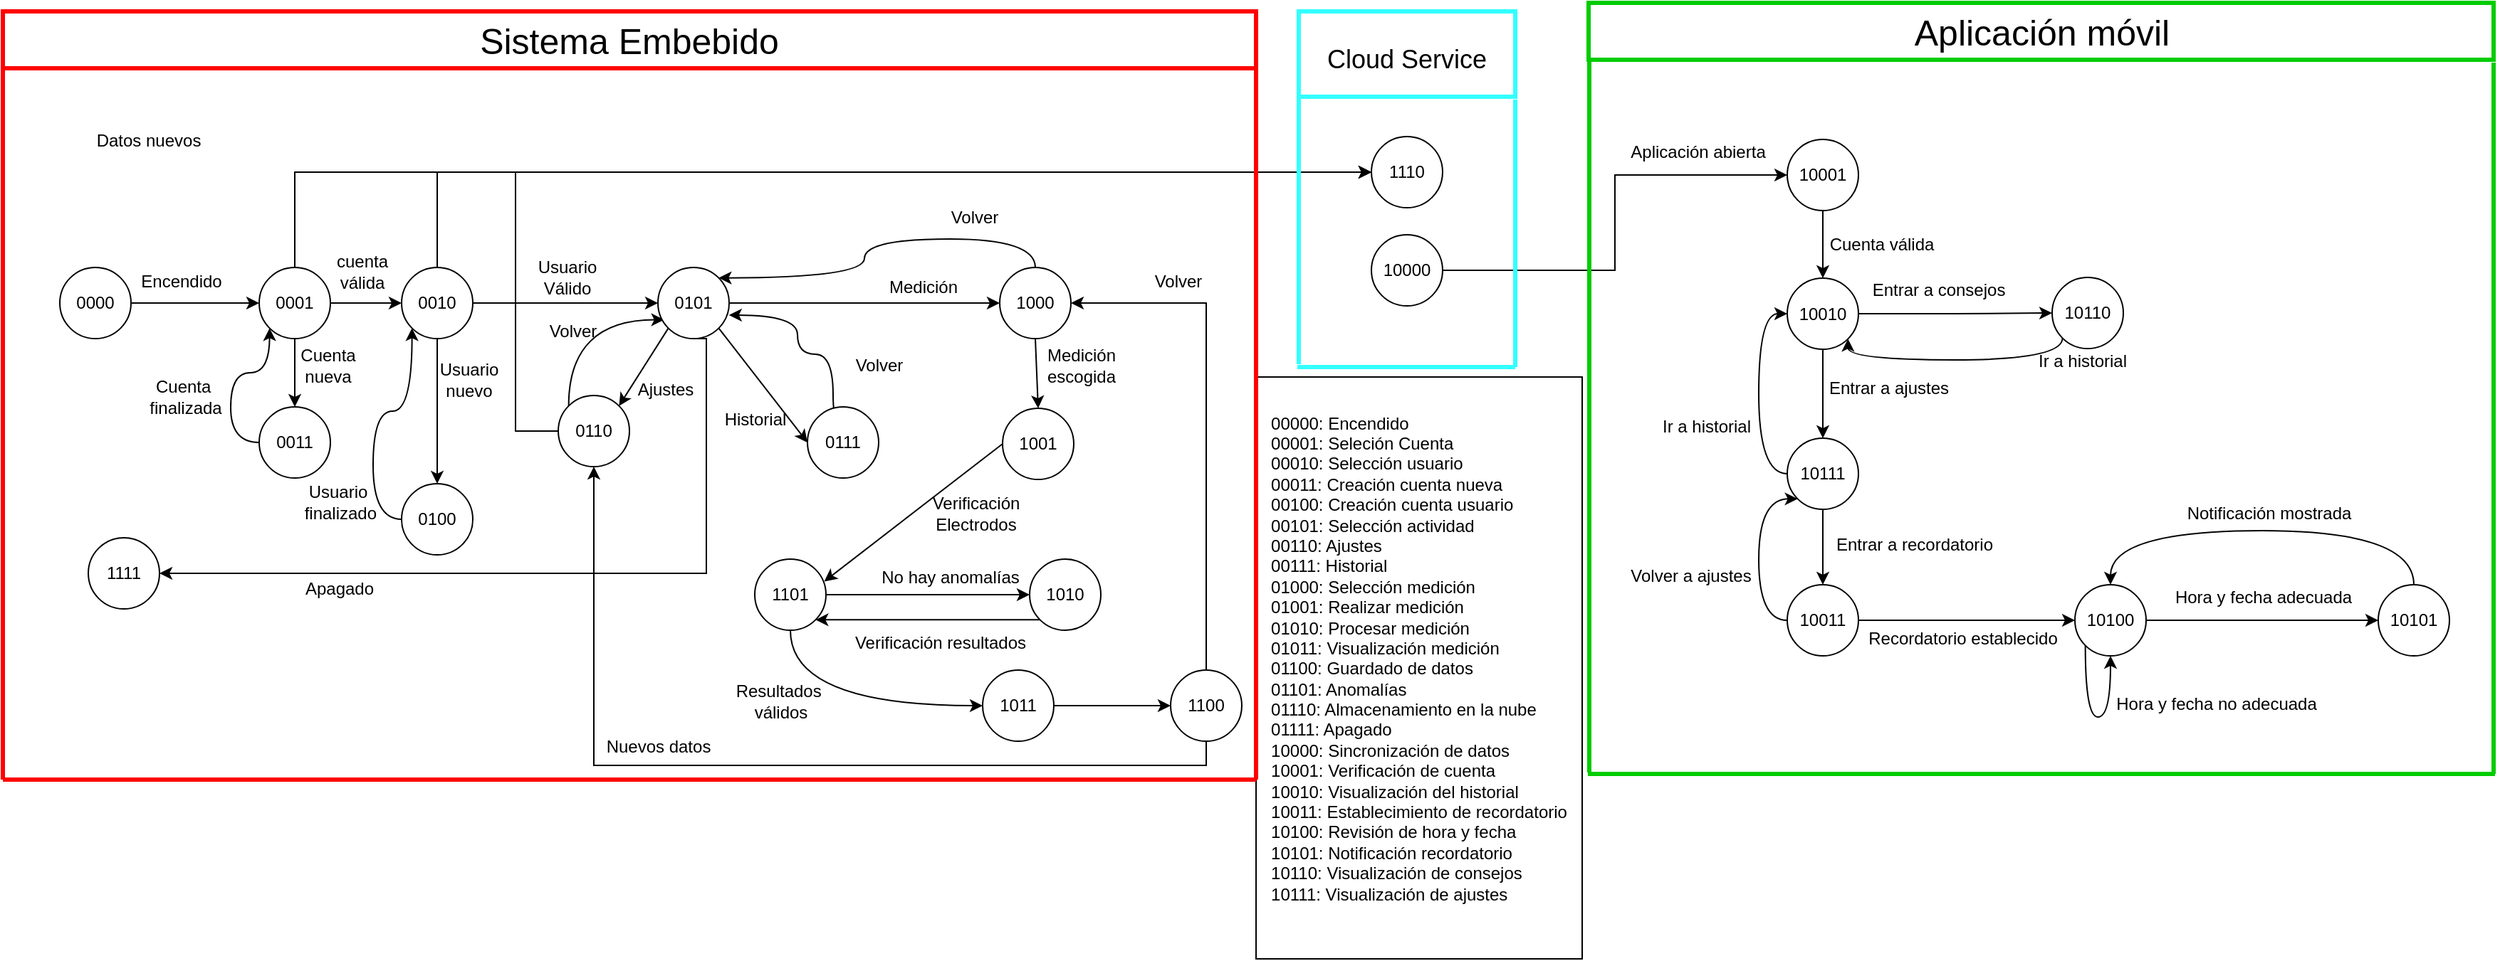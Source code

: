 <mxfile version="15.7.1" type="github">
  <diagram id="FmIkokVJy6Wc5SHlGy2X" name="Page-1">
    <mxGraphModel dx="835" dy="1308" grid="0" gridSize="10" guides="1" tooltips="1" connect="1" arrows="1" fold="1" page="0" pageScale="1" pageWidth="1100" pageHeight="850" math="0" shadow="0">
      <root>
        <mxCell id="0" />
        <mxCell id="1" parent="0" />
        <mxCell id="qjmVasq7lAUF9xXz4wal-26" value="" style="edgeStyle=orthogonalEdgeStyle;rounded=0;orthogonalLoop=1;jettySize=auto;html=1;strokeColor=#000000;" parent="1" source="qjmVasq7lAUF9xXz4wal-3" target="qjmVasq7lAUF9xXz4wal-6" edge="1">
          <mxGeometry relative="1" as="geometry" />
        </mxCell>
        <mxCell id="qjmVasq7lAUF9xXz4wal-3" value="0000" style="ellipse;whiteSpace=wrap;html=1;aspect=fixed;" parent="1" vertex="1">
          <mxGeometry x="1160" y="180" width="50" height="50" as="geometry" />
        </mxCell>
        <mxCell id="qjmVasq7lAUF9xXz4wal-4" value="&lt;div style=&quot;text-align: left&quot;&gt;&lt;span&gt;00000: Encendido&lt;/span&gt;&lt;/div&gt;&lt;div style=&quot;text-align: left&quot;&gt;&lt;span&gt;00001: Seleción Cuenta&lt;/span&gt;&lt;/div&gt;&lt;div style=&quot;text-align: left&quot;&gt;&lt;span&gt;00010: Selección usuario&lt;/span&gt;&lt;/div&gt;&lt;div style=&quot;text-align: left&quot;&gt;&lt;span&gt;00011: Creación cuenta nueva&lt;/span&gt;&lt;/div&gt;&lt;div style=&quot;text-align: left&quot;&gt;&lt;span&gt;00100: Creación cuenta usuario&lt;/span&gt;&lt;/div&gt;&lt;div style=&quot;text-align: left&quot;&gt;&lt;span&gt;00101: Selección actividad&lt;/span&gt;&lt;/div&gt;&lt;div style=&quot;text-align: left&quot;&gt;&lt;span&gt;00110: Ajustes&amp;nbsp;&lt;/span&gt;&lt;/div&gt;&lt;div style=&quot;text-align: left&quot;&gt;&lt;span&gt;00111: Historial&lt;/span&gt;&lt;/div&gt;&lt;div style=&quot;text-align: left&quot;&gt;&lt;span&gt;01000: Selección medición&lt;/span&gt;&lt;/div&gt;&lt;div style=&quot;text-align: left&quot;&gt;&lt;span&gt;01001: Realizar medición&lt;/span&gt;&lt;/div&gt;&lt;div style=&quot;text-align: left&quot;&gt;&lt;span&gt;01010: Procesar medición&lt;/span&gt;&lt;/div&gt;&lt;div style=&quot;text-align: left&quot;&gt;&lt;span&gt;01011: Visualización medición&lt;/span&gt;&lt;/div&gt;&lt;div style=&quot;text-align: left&quot;&gt;&lt;span&gt;01100: Guardado de datos&lt;/span&gt;&lt;/div&gt;&lt;div style=&quot;text-align: left&quot;&gt;&lt;span&gt;01101: Anomalías&lt;/span&gt;&lt;/div&gt;&lt;div style=&quot;text-align: left&quot;&gt;&lt;span&gt;01110: Almacenamiento en la nube&amp;nbsp;&lt;/span&gt;&lt;/div&gt;&lt;div style=&quot;text-align: left&quot;&gt;&lt;span&gt;01111: Apagado&lt;/span&gt;&lt;/div&gt;&lt;div style=&quot;text-align: left&quot;&gt;&lt;span&gt;10000: Sincronización de datos&lt;/span&gt;&lt;/div&gt;&lt;div style=&quot;text-align: left&quot;&gt;&lt;span&gt;10001: Verificación de cuenta&lt;/span&gt;&lt;/div&gt;&lt;div style=&quot;text-align: left&quot;&gt;&lt;span&gt;10010: Visualización del historial&lt;/span&gt;&lt;/div&gt;&lt;div style=&quot;text-align: left&quot;&gt;&lt;span&gt;10011: Establecimiento de recordatorio&lt;/span&gt;&lt;/div&gt;&lt;div style=&quot;text-align: left&quot;&gt;&lt;span&gt;10100: Revisión de hora y fecha&lt;/span&gt;&lt;/div&gt;&lt;div style=&quot;text-align: left&quot;&gt;&lt;span&gt;10101: Notificación recordatorio&lt;/span&gt;&lt;/div&gt;&lt;div style=&quot;text-align: left&quot;&gt;&lt;span&gt;10110: Visualización de consejos&lt;/span&gt;&lt;/div&gt;&lt;div style=&quot;text-align: left&quot;&gt;&lt;span&gt;10111: Visualización de ajustes&lt;/span&gt;&lt;/div&gt;&lt;div style=&quot;text-align: left&quot;&gt;&lt;br&gt;&lt;/div&gt;" style="text;html=1;strokeColor=default;fillColor=none;align=center;verticalAlign=middle;whiteSpace=wrap;rounded=0;" parent="1" vertex="1">
          <mxGeometry x="2000" y="257" width="229" height="409" as="geometry" />
        </mxCell>
        <mxCell id="qjmVasq7lAUF9xXz4wal-24" value="" style="edgeStyle=orthogonalEdgeStyle;rounded=0;orthogonalLoop=1;jettySize=auto;html=1;strokeColor=#000000;" parent="1" source="qjmVasq7lAUF9xXz4wal-6" target="qjmVasq7lAUF9xXz4wal-17" edge="1">
          <mxGeometry relative="1" as="geometry" />
        </mxCell>
        <mxCell id="qjmVasq7lAUF9xXz4wal-27" value="" style="edgeStyle=orthogonalEdgeStyle;rounded=0;orthogonalLoop=1;jettySize=auto;html=1;strokeColor=#000000;" parent="1" source="qjmVasq7lAUF9xXz4wal-6" target="qjmVasq7lAUF9xXz4wal-8" edge="1">
          <mxGeometry relative="1" as="geometry" />
        </mxCell>
        <mxCell id="qjmVasq7lAUF9xXz4wal-52" style="edgeStyle=orthogonalEdgeStyle;rounded=0;orthogonalLoop=1;jettySize=auto;html=1;exitX=0.5;exitY=0;exitDx=0;exitDy=0;entryX=0;entryY=0.5;entryDx=0;entryDy=0;strokeColor=#000000;" parent="1" source="qjmVasq7lAUF9xXz4wal-6" target="qjmVasq7lAUF9xXz4wal-19" edge="1">
          <mxGeometry relative="1" as="geometry">
            <Array as="points">
              <mxPoint x="1325" y="113" />
            </Array>
          </mxGeometry>
        </mxCell>
        <mxCell id="qjmVasq7lAUF9xXz4wal-6" value="0001" style="ellipse;whiteSpace=wrap;html=1;aspect=fixed;" parent="1" vertex="1">
          <mxGeometry x="1300" y="180" width="50" height="50" as="geometry" />
        </mxCell>
        <mxCell id="qjmVasq7lAUF9xXz4wal-25" value="" style="edgeStyle=orthogonalEdgeStyle;rounded=0;orthogonalLoop=1;jettySize=auto;html=1;strokeColor=#000000;" parent="1" source="qjmVasq7lAUF9xXz4wal-8" target="qjmVasq7lAUF9xXz4wal-16" edge="1">
          <mxGeometry relative="1" as="geometry" />
        </mxCell>
        <mxCell id="qjmVasq7lAUF9xXz4wal-30" value="" style="edgeStyle=none;rounded=0;orthogonalLoop=1;jettySize=auto;html=1;strokeColor=#000000;" parent="1" source="qjmVasq7lAUF9xXz4wal-8" target="qjmVasq7lAUF9xXz4wal-15" edge="1">
          <mxGeometry relative="1" as="geometry">
            <mxPoint x="1530" y="205" as="targetPoint" />
          </mxGeometry>
        </mxCell>
        <mxCell id="qjmVasq7lAUF9xXz4wal-53" style="edgeStyle=orthogonalEdgeStyle;rounded=0;orthogonalLoop=1;jettySize=auto;html=1;exitX=0.5;exitY=0;exitDx=0;exitDy=0;entryX=0;entryY=0.5;entryDx=0;entryDy=0;strokeColor=#000000;" parent="1" source="qjmVasq7lAUF9xXz4wal-8" target="qjmVasq7lAUF9xXz4wal-19" edge="1">
          <mxGeometry relative="1" as="geometry">
            <Array as="points">
              <mxPoint x="1425" y="113" />
            </Array>
          </mxGeometry>
        </mxCell>
        <mxCell id="qjmVasq7lAUF9xXz4wal-8" value="0010" style="ellipse;whiteSpace=wrap;html=1;aspect=fixed;" parent="1" vertex="1">
          <mxGeometry x="1400" y="180" width="50" height="50" as="geometry" />
        </mxCell>
        <mxCell id="qjmVasq7lAUF9xXz4wal-48" style="rounded=0;orthogonalLoop=1;jettySize=auto;html=1;exitX=0;exitY=0.5;exitDx=0;exitDy=0;entryX=0.976;entryY=0.314;entryDx=0;entryDy=0;entryPerimeter=0;strokeColor=#000000;" parent="1" source="qjmVasq7lAUF9xXz4wal-10" target="qjmVasq7lAUF9xXz4wal-20" edge="1">
          <mxGeometry relative="1" as="geometry" />
        </mxCell>
        <mxCell id="qjmVasq7lAUF9xXz4wal-10" value="1001" style="ellipse;whiteSpace=wrap;html=1;aspect=fixed;" parent="1" vertex="1">
          <mxGeometry x="1822" y="279" width="50" height="50" as="geometry" />
        </mxCell>
        <mxCell id="qjmVasq7lAUF9xXz4wal-47" style="edgeStyle=orthogonalEdgeStyle;curved=1;rounded=0;orthogonalLoop=1;jettySize=auto;html=1;exitX=1;exitY=0;exitDx=0;exitDy=0;entryX=0.998;entryY=0.669;entryDx=0;entryDy=0;entryPerimeter=0;strokeColor=#000000;" parent="1" source="qjmVasq7lAUF9xXz4wal-11" target="qjmVasq7lAUF9xXz4wal-15" edge="1">
          <mxGeometry relative="1" as="geometry">
            <Array as="points">
              <mxPoint x="1703" y="298" />
              <mxPoint x="1703" y="241" />
              <mxPoint x="1678" y="241" />
              <mxPoint x="1678" y="214" />
            </Array>
          </mxGeometry>
        </mxCell>
        <mxCell id="qjmVasq7lAUF9xXz4wal-11" value="0111" style="ellipse;whiteSpace=wrap;html=1;aspect=fixed;" parent="1" vertex="1">
          <mxGeometry x="1685" y="278" width="50" height="50" as="geometry" />
        </mxCell>
        <mxCell id="qjmVasq7lAUF9xXz4wal-39" style="edgeStyle=none;rounded=0;orthogonalLoop=1;jettySize=auto;html=1;exitX=0.5;exitY=1;exitDx=0;exitDy=0;entryX=0.5;entryY=0;entryDx=0;entryDy=0;strokeColor=#000000;" parent="1" source="qjmVasq7lAUF9xXz4wal-12" target="qjmVasq7lAUF9xXz4wal-10" edge="1">
          <mxGeometry relative="1" as="geometry" />
        </mxCell>
        <mxCell id="qjmVasq7lAUF9xXz4wal-44" style="edgeStyle=orthogonalEdgeStyle;rounded=0;orthogonalLoop=1;jettySize=auto;html=1;exitX=0.5;exitY=0;exitDx=0;exitDy=0;entryX=1;entryY=0;entryDx=0;entryDy=0;strokeColor=#000000;curved=1;" parent="1" source="qjmVasq7lAUF9xXz4wal-12" target="qjmVasq7lAUF9xXz4wal-15" edge="1">
          <mxGeometry relative="1" as="geometry" />
        </mxCell>
        <mxCell id="qjmVasq7lAUF9xXz4wal-12" value="1000" style="ellipse;whiteSpace=wrap;html=1;aspect=fixed;" parent="1" vertex="1">
          <mxGeometry x="1820" y="180" width="50" height="50" as="geometry" />
        </mxCell>
        <mxCell id="qjmVasq7lAUF9xXz4wal-46" style="edgeStyle=orthogonalEdgeStyle;curved=1;rounded=0;orthogonalLoop=1;jettySize=auto;html=1;exitX=0;exitY=0;exitDx=0;exitDy=0;entryX=0.087;entryY=0.736;entryDx=0;entryDy=0;entryPerimeter=0;strokeColor=#000000;" parent="1" source="qjmVasq7lAUF9xXz4wal-14" target="qjmVasq7lAUF9xXz4wal-15" edge="1">
          <mxGeometry relative="1" as="geometry">
            <Array as="points">
              <mxPoint x="1517" y="217" />
            </Array>
          </mxGeometry>
        </mxCell>
        <mxCell id="qjmVasq7lAUF9xXz4wal-54" style="edgeStyle=orthogonalEdgeStyle;rounded=0;orthogonalLoop=1;jettySize=auto;html=1;entryX=0;entryY=0.5;entryDx=0;entryDy=0;strokeColor=#000000;" parent="1" source="qjmVasq7lAUF9xXz4wal-14" target="qjmVasq7lAUF9xXz4wal-19" edge="1">
          <mxGeometry relative="1" as="geometry">
            <Array as="points">
              <mxPoint x="1480" y="295" />
              <mxPoint x="1480" y="113" />
            </Array>
          </mxGeometry>
        </mxCell>
        <mxCell id="qjmVasq7lAUF9xXz4wal-14" value="0110" style="ellipse;whiteSpace=wrap;html=1;aspect=fixed;" parent="1" vertex="1">
          <mxGeometry x="1510" y="270" width="50" height="50" as="geometry" />
        </mxCell>
        <mxCell id="qjmVasq7lAUF9xXz4wal-34" style="rounded=0;orthogonalLoop=1;jettySize=auto;html=1;exitX=0;exitY=1;exitDx=0;exitDy=0;entryX=1;entryY=0;entryDx=0;entryDy=0;strokeColor=#000000;" parent="1" source="qjmVasq7lAUF9xXz4wal-15" target="qjmVasq7lAUF9xXz4wal-14" edge="1">
          <mxGeometry relative="1" as="geometry" />
        </mxCell>
        <mxCell id="qjmVasq7lAUF9xXz4wal-37" style="edgeStyle=none;rounded=0;orthogonalLoop=1;jettySize=auto;html=1;exitX=1;exitY=0.5;exitDx=0;exitDy=0;strokeColor=#000000;" parent="1" source="qjmVasq7lAUF9xXz4wal-15" target="qjmVasq7lAUF9xXz4wal-12" edge="1">
          <mxGeometry relative="1" as="geometry" />
        </mxCell>
        <mxCell id="qjmVasq7lAUF9xXz4wal-38" style="edgeStyle=none;rounded=0;orthogonalLoop=1;jettySize=auto;html=1;exitX=1;exitY=1;exitDx=0;exitDy=0;entryX=0;entryY=0.5;entryDx=0;entryDy=0;strokeColor=#000000;" parent="1" source="qjmVasq7lAUF9xXz4wal-15" target="qjmVasq7lAUF9xXz4wal-11" edge="1">
          <mxGeometry relative="1" as="geometry" />
        </mxCell>
        <mxCell id="qjmVasq7lAUF9xXz4wal-50" style="edgeStyle=orthogonalEdgeStyle;rounded=0;orthogonalLoop=1;jettySize=auto;html=1;exitX=0.5;exitY=1;exitDx=0;exitDy=0;strokeColor=#000000;" parent="1" source="qjmVasq7lAUF9xXz4wal-15" target="qjmVasq7lAUF9xXz4wal-18" edge="1">
          <mxGeometry relative="1" as="geometry">
            <Array as="points">
              <mxPoint x="1614" y="230" />
              <mxPoint x="1614" y="395" />
            </Array>
          </mxGeometry>
        </mxCell>
        <mxCell id="qjmVasq7lAUF9xXz4wal-15" value="0101" style="ellipse;whiteSpace=wrap;html=1;aspect=fixed;" parent="1" vertex="1">
          <mxGeometry x="1580" y="180" width="50" height="50" as="geometry" />
        </mxCell>
        <mxCell id="qjmVasq7lAUF9xXz4wal-32" style="edgeStyle=orthogonalEdgeStyle;rounded=0;orthogonalLoop=1;jettySize=auto;html=1;exitX=0;exitY=0.5;exitDx=0;exitDy=0;entryX=0;entryY=1;entryDx=0;entryDy=0;strokeColor=#000000;curved=1;" parent="1" source="qjmVasq7lAUF9xXz4wal-16" target="qjmVasq7lAUF9xXz4wal-8" edge="1">
          <mxGeometry relative="1" as="geometry" />
        </mxCell>
        <mxCell id="qjmVasq7lAUF9xXz4wal-16" value="0100" style="ellipse;whiteSpace=wrap;html=1;aspect=fixed;" parent="1" vertex="1">
          <mxGeometry x="1400" y="332" width="50" height="50" as="geometry" />
        </mxCell>
        <mxCell id="qjmVasq7lAUF9xXz4wal-33" style="edgeStyle=orthogonalEdgeStyle;curved=1;rounded=0;orthogonalLoop=1;jettySize=auto;html=1;exitX=0;exitY=0.5;exitDx=0;exitDy=0;entryX=0;entryY=1;entryDx=0;entryDy=0;strokeColor=#000000;" parent="1" source="qjmVasq7lAUF9xXz4wal-17" target="qjmVasq7lAUF9xXz4wal-6" edge="1">
          <mxGeometry relative="1" as="geometry" />
        </mxCell>
        <mxCell id="qjmVasq7lAUF9xXz4wal-17" value="0011" style="ellipse;whiteSpace=wrap;html=1;aspect=fixed;" parent="1" vertex="1">
          <mxGeometry x="1300" y="278" width="50" height="50" as="geometry" />
        </mxCell>
        <mxCell id="qjmVasq7lAUF9xXz4wal-18" value="1111" style="ellipse;whiteSpace=wrap;html=1;aspect=fixed;" parent="1" vertex="1">
          <mxGeometry x="1180" y="370" width="50" height="50" as="geometry" />
        </mxCell>
        <mxCell id="qjmVasq7lAUF9xXz4wal-19" value="1110" style="ellipse;whiteSpace=wrap;html=1;aspect=fixed;" parent="1" vertex="1">
          <mxGeometry x="2081" y="88" width="50" height="50" as="geometry" />
        </mxCell>
        <mxCell id="qjmVasq7lAUF9xXz4wal-49" style="rounded=0;orthogonalLoop=1;jettySize=auto;html=1;exitX=1;exitY=0.5;exitDx=0;exitDy=0;strokeColor=#000000;" parent="1" source="qjmVasq7lAUF9xXz4wal-20" target="qjmVasq7lAUF9xXz4wal-23" edge="1">
          <mxGeometry relative="1" as="geometry" />
        </mxCell>
        <mxCell id="7SS27wk1Vbm55yqTDaHD-83" style="edgeStyle=orthogonalEdgeStyle;curved=1;rounded=0;orthogonalLoop=1;jettySize=auto;html=1;exitX=0.5;exitY=1;exitDx=0;exitDy=0;entryX=0;entryY=0.5;entryDx=0;entryDy=0;startArrow=none;startFill=0;strokeColor=#000000;" edge="1" parent="1" source="qjmVasq7lAUF9xXz4wal-20" target="qjmVasq7lAUF9xXz4wal-22">
          <mxGeometry relative="1" as="geometry" />
        </mxCell>
        <mxCell id="qjmVasq7lAUF9xXz4wal-20" value="1101" style="ellipse;whiteSpace=wrap;html=1;aspect=fixed;" parent="1" vertex="1">
          <mxGeometry x="1648" y="385" width="50" height="50" as="geometry" />
        </mxCell>
        <mxCell id="qjmVasq7lAUF9xXz4wal-43" style="edgeStyle=orthogonalEdgeStyle;rounded=0;orthogonalLoop=1;jettySize=auto;html=1;exitX=0.5;exitY=0;exitDx=0;exitDy=0;entryX=1;entryY=0.5;entryDx=0;entryDy=0;strokeColor=#000000;" parent="1" source="qjmVasq7lAUF9xXz4wal-21" target="qjmVasq7lAUF9xXz4wal-12" edge="1">
          <mxGeometry relative="1" as="geometry" />
        </mxCell>
        <mxCell id="qjmVasq7lAUF9xXz4wal-55" style="edgeStyle=orthogonalEdgeStyle;rounded=0;orthogonalLoop=1;jettySize=auto;html=1;exitX=0.5;exitY=1;exitDx=0;exitDy=0;entryX=0.5;entryY=1;entryDx=0;entryDy=0;strokeColor=#000000;" parent="1" source="qjmVasq7lAUF9xXz4wal-21" target="qjmVasq7lAUF9xXz4wal-14" edge="1">
          <mxGeometry relative="1" as="geometry">
            <Array as="points">
              <mxPoint x="1965" y="530" />
              <mxPoint x="1535" y="530" />
            </Array>
          </mxGeometry>
        </mxCell>
        <mxCell id="qjmVasq7lAUF9xXz4wal-21" value="1100" style="ellipse;whiteSpace=wrap;html=1;aspect=fixed;" parent="1" vertex="1">
          <mxGeometry x="1940" y="463" width="50" height="50" as="geometry" />
        </mxCell>
        <mxCell id="qjmVasq7lAUF9xXz4wal-42" style="edgeStyle=none;rounded=0;orthogonalLoop=1;jettySize=auto;html=1;exitX=1;exitY=0.5;exitDx=0;exitDy=0;entryX=0;entryY=0.5;entryDx=0;entryDy=0;strokeColor=#000000;" parent="1" source="qjmVasq7lAUF9xXz4wal-22" target="qjmVasq7lAUF9xXz4wal-21" edge="1">
          <mxGeometry relative="1" as="geometry" />
        </mxCell>
        <mxCell id="qjmVasq7lAUF9xXz4wal-22" value="1011" style="ellipse;whiteSpace=wrap;html=1;aspect=fixed;" parent="1" vertex="1">
          <mxGeometry x="1808" y="463" width="50" height="50" as="geometry" />
        </mxCell>
        <mxCell id="7SS27wk1Vbm55yqTDaHD-81" style="edgeStyle=orthogonalEdgeStyle;curved=1;rounded=0;orthogonalLoop=1;jettySize=auto;html=1;exitX=0;exitY=1;exitDx=0;exitDy=0;entryX=1;entryY=1;entryDx=0;entryDy=0;startArrow=none;startFill=0;strokeColor=#000000;" edge="1" parent="1" source="qjmVasq7lAUF9xXz4wal-23" target="qjmVasq7lAUF9xXz4wal-20">
          <mxGeometry relative="1" as="geometry" />
        </mxCell>
        <mxCell id="qjmVasq7lAUF9xXz4wal-23" value="1010" style="ellipse;whiteSpace=wrap;html=1;aspect=fixed;" parent="1" vertex="1">
          <mxGeometry x="1841" y="385" width="50" height="50" as="geometry" />
        </mxCell>
        <mxCell id="qjmVasq7lAUF9xXz4wal-60" value="" style="endArrow=none;html=1;rounded=0;strokeColor=#FF0000;endFill=0;fontColor=#FF0000;shadow=0;strokeWidth=3;" parent="1" edge="1">
          <mxGeometry width="50" height="50" relative="1" as="geometry">
            <mxPoint x="1120" y="540" as="sourcePoint" />
            <mxPoint x="1120" y="40" as="targetPoint" />
          </mxGeometry>
        </mxCell>
        <mxCell id="qjmVasq7lAUF9xXz4wal-61" value="" style="endArrow=none;html=1;rounded=0;strokeColor=#FF0000;endFill=0;fontColor=#000000;shadow=0;strokeWidth=3;" parent="1" edge="1">
          <mxGeometry width="50" height="50" relative="1" as="geometry">
            <mxPoint x="2000" y="540" as="sourcePoint" />
            <mxPoint x="2000" y="40" as="targetPoint" />
          </mxGeometry>
        </mxCell>
        <mxCell id="qjmVasq7lAUF9xXz4wal-62" value="" style="endArrow=none;html=1;rounded=0;strokeColor=#FF0000;endFill=0;fontColor=#FF0000;shadow=0;strokeWidth=3;" parent="1" edge="1">
          <mxGeometry width="50" height="50" relative="1" as="geometry">
            <mxPoint x="1120" y="540" as="sourcePoint" />
            <mxPoint x="2000" y="540" as="targetPoint" />
          </mxGeometry>
        </mxCell>
        <mxCell id="qjmVasq7lAUF9xXz4wal-63" value="" style="endArrow=none;html=1;rounded=0;strokeColor=#000000;endFill=0;fontColor=#FF0000;" parent="1" edge="1">
          <mxGeometry width="50" height="50" relative="1" as="geometry">
            <mxPoint x="1120" y="40" as="sourcePoint" />
            <mxPoint x="2000" y="40" as="targetPoint" />
          </mxGeometry>
        </mxCell>
        <mxCell id="qjmVasq7lAUF9xXz4wal-65" value="&lt;span&gt;Sistema Embebido&lt;/span&gt;" style="rounded=0;whiteSpace=wrap;html=1;shadow=0;glass=0;sketch=0;fontSize=25;strokeColor=#FF0000;align=center;strokeWidth=3;" parent="1" vertex="1">
          <mxGeometry x="1120" width="880" height="40" as="geometry" />
        </mxCell>
        <mxCell id="qjmVasq7lAUF9xXz4wal-66" value="" style="endArrow=none;html=1;rounded=0;fontSize=25;strokeColor=#33FFFF;strokeWidth=3;" parent="1" edge="1">
          <mxGeometry width="50" height="50" relative="1" as="geometry">
            <mxPoint x="2030" y="248" as="sourcePoint" />
            <mxPoint x="2030" y="60" as="targetPoint" />
          </mxGeometry>
        </mxCell>
        <mxCell id="qjmVasq7lAUF9xXz4wal-68" value="" style="endArrow=none;html=1;rounded=0;fontSize=25;strokeColor=#33FFFF;strokeWidth=3;" parent="1" edge="1">
          <mxGeometry width="50" height="50" relative="1" as="geometry">
            <mxPoint x="2029" y="250" as="sourcePoint" />
            <mxPoint x="2182" y="250" as="targetPoint" />
          </mxGeometry>
        </mxCell>
        <mxCell id="qjmVasq7lAUF9xXz4wal-69" value="" style="endArrow=none;html=1;rounded=0;fontSize=25;strokeColor=#000000;" parent="1" edge="1">
          <mxGeometry width="50" height="50" relative="1" as="geometry">
            <mxPoint x="2030" y="59" as="sourcePoint" />
            <mxPoint x="2183" y="59" as="targetPoint" />
          </mxGeometry>
        </mxCell>
        <mxCell id="qjmVasq7lAUF9xXz4wal-70" value="&lt;font style=&quot;font-size: 18px&quot;&gt;Cloud Service&lt;/font&gt;" style="rounded=0;whiteSpace=wrap;html=1;shadow=0;glass=0;sketch=0;fontSize=25;strokeColor=#33FFFF;align=center;strokeWidth=3;" parent="1" vertex="1">
          <mxGeometry x="2030" width="152" height="60" as="geometry" />
        </mxCell>
        <mxCell id="7SS27wk1Vbm55yqTDaHD-89" style="edgeStyle=orthogonalEdgeStyle;rounded=0;orthogonalLoop=1;jettySize=auto;html=1;exitX=1;exitY=0.5;exitDx=0;exitDy=0;entryX=0;entryY=0.5;entryDx=0;entryDy=0;shadow=0;fontColor=#000000;startArrow=none;startFill=0;strokeColor=#000000;strokeWidth=1;" edge="1" parent="1" source="7SS27wk1Vbm55yqTDaHD-1" target="7SS27wk1Vbm55yqTDaHD-3">
          <mxGeometry relative="1" as="geometry" />
        </mxCell>
        <mxCell id="7SS27wk1Vbm55yqTDaHD-1" value="10000" style="ellipse;whiteSpace=wrap;html=1;aspect=fixed;" vertex="1" parent="1">
          <mxGeometry x="2081" y="157" width="50" height="50" as="geometry" />
        </mxCell>
        <mxCell id="7SS27wk1Vbm55yqTDaHD-2" value="" style="endArrow=none;html=1;rounded=0;fontSize=25;strokeColor=#33FFFF;strokeWidth=3;" edge="1" parent="1">
          <mxGeometry width="50" height="50" relative="1" as="geometry">
            <mxPoint x="2182" y="250" as="sourcePoint" />
            <mxPoint x="2182" y="62" as="targetPoint" />
          </mxGeometry>
        </mxCell>
        <mxCell id="7SS27wk1Vbm55yqTDaHD-32" style="edgeStyle=orthogonalEdgeStyle;rounded=0;orthogonalLoop=1;jettySize=auto;html=1;exitX=0.5;exitY=1;exitDx=0;exitDy=0;entryX=0.5;entryY=0;entryDx=0;entryDy=0;startArrow=none;startFill=0;strokeColor=#000000;" edge="1" parent="1" source="7SS27wk1Vbm55yqTDaHD-3" target="7SS27wk1Vbm55yqTDaHD-4">
          <mxGeometry relative="1" as="geometry" />
        </mxCell>
        <mxCell id="7SS27wk1Vbm55yqTDaHD-3" value="10001" style="ellipse;whiteSpace=wrap;html=1;aspect=fixed;" vertex="1" parent="1">
          <mxGeometry x="2373" y="90" width="50" height="50" as="geometry" />
        </mxCell>
        <mxCell id="7SS27wk1Vbm55yqTDaHD-37" style="edgeStyle=orthogonalEdgeStyle;rounded=0;orthogonalLoop=1;jettySize=auto;html=1;exitX=0.5;exitY=1;exitDx=0;exitDy=0;entryX=0.5;entryY=0;entryDx=0;entryDy=0;startArrow=none;startFill=0;strokeColor=#000000;" edge="1" parent="1" source="7SS27wk1Vbm55yqTDaHD-4" target="7SS27wk1Vbm55yqTDaHD-36">
          <mxGeometry relative="1" as="geometry" />
        </mxCell>
        <mxCell id="7SS27wk1Vbm55yqTDaHD-41" style="edgeStyle=orthogonalEdgeStyle;rounded=0;orthogonalLoop=1;jettySize=auto;html=1;exitX=1;exitY=0.5;exitDx=0;exitDy=0;entryX=0;entryY=0.5;entryDx=0;entryDy=0;startArrow=none;startFill=0;strokeColor=#000000;" edge="1" parent="1" source="7SS27wk1Vbm55yqTDaHD-4" target="7SS27wk1Vbm55yqTDaHD-15">
          <mxGeometry relative="1" as="geometry" />
        </mxCell>
        <mxCell id="7SS27wk1Vbm55yqTDaHD-4" value="10010" style="ellipse;whiteSpace=wrap;html=1;aspect=fixed;" vertex="1" parent="1">
          <mxGeometry x="2373" y="187.5" width="50" height="50" as="geometry" />
        </mxCell>
        <mxCell id="7SS27wk1Vbm55yqTDaHD-47" style="edgeStyle=orthogonalEdgeStyle;rounded=0;orthogonalLoop=1;jettySize=auto;html=1;exitX=1;exitY=0.5;exitDx=0;exitDy=0;entryX=0;entryY=0.5;entryDx=0;entryDy=0;startArrow=none;startFill=0;strokeColor=#000000;" edge="1" parent="1" source="7SS27wk1Vbm55yqTDaHD-5" target="7SS27wk1Vbm55yqTDaHD-6">
          <mxGeometry relative="1" as="geometry" />
        </mxCell>
        <mxCell id="7SS27wk1Vbm55yqTDaHD-54" style="edgeStyle=orthogonalEdgeStyle;curved=1;rounded=0;orthogonalLoop=1;jettySize=auto;html=1;exitX=0;exitY=0.5;exitDx=0;exitDy=0;entryX=0;entryY=1;entryDx=0;entryDy=0;startArrow=none;startFill=0;strokeColor=#000000;" edge="1" parent="1" source="7SS27wk1Vbm55yqTDaHD-5" target="7SS27wk1Vbm55yqTDaHD-36">
          <mxGeometry relative="1" as="geometry">
            <Array as="points">
              <mxPoint x="2353" y="428" />
              <mxPoint x="2353" y="343" />
            </Array>
          </mxGeometry>
        </mxCell>
        <mxCell id="7SS27wk1Vbm55yqTDaHD-5" value="10011" style="ellipse;whiteSpace=wrap;html=1;aspect=fixed;" vertex="1" parent="1">
          <mxGeometry x="2373" y="403" width="50" height="50" as="geometry" />
        </mxCell>
        <mxCell id="7SS27wk1Vbm55yqTDaHD-48" style="edgeStyle=orthogonalEdgeStyle;rounded=0;orthogonalLoop=1;jettySize=auto;html=1;exitX=1;exitY=0.5;exitDx=0;exitDy=0;entryX=0;entryY=0.5;entryDx=0;entryDy=0;startArrow=none;startFill=0;strokeColor=#000000;" edge="1" parent="1" source="7SS27wk1Vbm55yqTDaHD-6" target="7SS27wk1Vbm55yqTDaHD-12">
          <mxGeometry relative="1" as="geometry" />
        </mxCell>
        <mxCell id="7SS27wk1Vbm55yqTDaHD-6" value="10100" style="ellipse;whiteSpace=wrap;html=1;aspect=fixed;" vertex="1" parent="1">
          <mxGeometry x="2575" y="403" width="50" height="50" as="geometry" />
        </mxCell>
        <mxCell id="7SS27wk1Vbm55yqTDaHD-52" style="edgeStyle=orthogonalEdgeStyle;curved=1;rounded=0;orthogonalLoop=1;jettySize=auto;html=1;exitX=0.5;exitY=0;exitDx=0;exitDy=0;entryX=0.5;entryY=0;entryDx=0;entryDy=0;startArrow=none;startFill=0;strokeColor=#000000;" edge="1" parent="1" source="7SS27wk1Vbm55yqTDaHD-12" target="7SS27wk1Vbm55yqTDaHD-6">
          <mxGeometry relative="1" as="geometry">
            <Array as="points">
              <mxPoint x="2813" y="365" />
              <mxPoint x="2600" y="365" />
            </Array>
          </mxGeometry>
        </mxCell>
        <mxCell id="7SS27wk1Vbm55yqTDaHD-12" value="10101" style="ellipse;whiteSpace=wrap;html=1;aspect=fixed;" vertex="1" parent="1">
          <mxGeometry x="2788" y="403" width="50" height="50" as="geometry" />
        </mxCell>
        <mxCell id="7SS27wk1Vbm55yqTDaHD-42" style="edgeStyle=orthogonalEdgeStyle;rounded=0;orthogonalLoop=1;jettySize=auto;html=1;exitX=0;exitY=1;exitDx=0;exitDy=0;entryX=1;entryY=1;entryDx=0;entryDy=0;startArrow=none;startFill=0;strokeColor=#000000;curved=1;" edge="1" parent="1" source="7SS27wk1Vbm55yqTDaHD-15" target="7SS27wk1Vbm55yqTDaHD-4">
          <mxGeometry relative="1" as="geometry">
            <Array as="points">
              <mxPoint x="2566" y="245" />
              <mxPoint x="2416" y="245" />
            </Array>
          </mxGeometry>
        </mxCell>
        <mxCell id="7SS27wk1Vbm55yqTDaHD-15" value="10110" style="ellipse;whiteSpace=wrap;html=1;aspect=fixed;" vertex="1" parent="1">
          <mxGeometry x="2559" y="187" width="50" height="50" as="geometry" />
        </mxCell>
        <mxCell id="7SS27wk1Vbm55yqTDaHD-18" value="Cuenta válida" style="text;html=1;align=center;verticalAlign=middle;resizable=0;points=[];autosize=1;strokeColor=none;fillColor=none;" vertex="1" parent="1">
          <mxGeometry x="2397" y="155" width="83" height="17" as="geometry" />
        </mxCell>
        <mxCell id="7SS27wk1Vbm55yqTDaHD-19" value="Entrar a recordatorio" style="text;html=1;align=center;verticalAlign=middle;resizable=0;points=[];autosize=1;strokeColor=none;fillColor=none;" vertex="1" parent="1">
          <mxGeometry x="2402" y="366" width="120" height="17" as="geometry" />
        </mxCell>
        <mxCell id="7SS27wk1Vbm55yqTDaHD-23" value="Hora y fecha no adecuada" style="text;html=1;align=center;verticalAlign=middle;resizable=0;points=[];autosize=1;strokeColor=none;fillColor=none;" vertex="1" parent="1">
          <mxGeometry x="2598" y="478" width="151" height="17" as="geometry" />
        </mxCell>
        <mxCell id="7SS27wk1Vbm55yqTDaHD-24" value="Hora y fecha adecuada" style="text;html=1;align=center;verticalAlign=middle;resizable=0;points=[];autosize=1;strokeColor=none;fillColor=none;" vertex="1" parent="1">
          <mxGeometry x="2640" y="403" width="134" height="17" as="geometry" />
        </mxCell>
        <mxCell id="7SS27wk1Vbm55yqTDaHD-26" value="Aplicación abierta" style="text;html=1;align=center;verticalAlign=middle;resizable=0;points=[];autosize=1;strokeColor=none;fillColor=none;" vertex="1" parent="1">
          <mxGeometry x="2258" y="90" width="104" height="17" as="geometry" />
        </mxCell>
        <mxCell id="7SS27wk1Vbm55yqTDaHD-28" value="Entrar a consejos" style="text;html=1;align=center;verticalAlign=middle;resizable=0;points=[];autosize=1;strokeColor=none;fillColor=none;" vertex="1" parent="1">
          <mxGeometry x="2427" y="187" width="103" height="17" as="geometry" />
        </mxCell>
        <mxCell id="7SS27wk1Vbm55yqTDaHD-44" style="edgeStyle=orthogonalEdgeStyle;curved=1;rounded=0;orthogonalLoop=1;jettySize=auto;html=1;exitX=0;exitY=0.5;exitDx=0;exitDy=0;entryX=0;entryY=0.5;entryDx=0;entryDy=0;startArrow=none;startFill=0;strokeColor=#000000;" edge="1" parent="1" source="7SS27wk1Vbm55yqTDaHD-36" target="7SS27wk1Vbm55yqTDaHD-4">
          <mxGeometry relative="1" as="geometry" />
        </mxCell>
        <mxCell id="7SS27wk1Vbm55yqTDaHD-46" style="edgeStyle=orthogonalEdgeStyle;rounded=0;orthogonalLoop=1;jettySize=auto;html=1;exitX=0.5;exitY=1;exitDx=0;exitDy=0;entryX=0.5;entryY=0;entryDx=0;entryDy=0;startArrow=none;startFill=0;strokeColor=#000000;" edge="1" parent="1" source="7SS27wk1Vbm55yqTDaHD-36" target="7SS27wk1Vbm55yqTDaHD-5">
          <mxGeometry relative="1" as="geometry" />
        </mxCell>
        <mxCell id="7SS27wk1Vbm55yqTDaHD-36" value="10111" style="ellipse;whiteSpace=wrap;html=1;aspect=fixed;" vertex="1" parent="1">
          <mxGeometry x="2373" y="300" width="50" height="50" as="geometry" />
        </mxCell>
        <mxCell id="7SS27wk1Vbm55yqTDaHD-38" value="Entrar a ajustes" style="text;html=1;align=center;verticalAlign=middle;resizable=0;points=[];autosize=1;strokeColor=none;fillColor=none;" vertex="1" parent="1">
          <mxGeometry x="2397" y="256" width="94" height="17" as="geometry" />
        </mxCell>
        <mxCell id="7SS27wk1Vbm55yqTDaHD-43" value="Ir a historial" style="text;html=1;align=center;verticalAlign=middle;resizable=0;points=[];autosize=1;strokeColor=none;fillColor=none;" vertex="1" parent="1">
          <mxGeometry x="2544" y="237" width="72" height="17" as="geometry" />
        </mxCell>
        <mxCell id="7SS27wk1Vbm55yqTDaHD-45" value="Ir a historial" style="text;html=1;align=center;verticalAlign=middle;resizable=0;points=[];autosize=1;strokeColor=none;fillColor=none;" vertex="1" parent="1">
          <mxGeometry x="2280" y="283" width="72" height="17" as="geometry" />
        </mxCell>
        <mxCell id="7SS27wk1Vbm55yqTDaHD-49" style="edgeStyle=orthogonalEdgeStyle;rounded=0;orthogonalLoop=1;jettySize=auto;html=1;exitX=0;exitY=1;exitDx=0;exitDy=0;entryX=0.5;entryY=1;entryDx=0;entryDy=0;startArrow=none;startFill=0;strokeColor=#000000;curved=1;" edge="1" parent="1" source="7SS27wk1Vbm55yqTDaHD-6" target="7SS27wk1Vbm55yqTDaHD-6">
          <mxGeometry relative="1" as="geometry">
            <Array as="points">
              <mxPoint x="2582" y="496" />
              <mxPoint x="2600" y="496" />
            </Array>
          </mxGeometry>
        </mxCell>
        <mxCell id="7SS27wk1Vbm55yqTDaHD-50" value="Recordatorio establecido" style="text;html=1;align=center;verticalAlign=middle;resizable=0;points=[];autosize=1;strokeColor=none;fillColor=none;" vertex="1" parent="1">
          <mxGeometry x="2425" y="432" width="142" height="17" as="geometry" />
        </mxCell>
        <mxCell id="7SS27wk1Vbm55yqTDaHD-53" value="Notificación mostrada" style="text;html=1;align=center;verticalAlign=middle;resizable=0;points=[];autosize=1;strokeColor=none;fillColor=none;" vertex="1" parent="1">
          <mxGeometry x="2648" y="344" width="126" height="17" as="geometry" />
        </mxCell>
        <mxCell id="7SS27wk1Vbm55yqTDaHD-55" value="Volver a ajustes" style="text;html=1;align=center;verticalAlign=middle;resizable=0;points=[];autosize=1;strokeColor=none;fillColor=none;" vertex="1" parent="1">
          <mxGeometry x="2258" y="388" width="94" height="17" as="geometry" />
        </mxCell>
        <mxCell id="7SS27wk1Vbm55yqTDaHD-56" value="" style="endArrow=none;html=1;rounded=0;strokeColor=#00CC00;endFill=0;strokeWidth=3;" edge="1" parent="1">
          <mxGeometry width="50" height="50" relative="1" as="geometry">
            <mxPoint x="2234" y="535" as="sourcePoint" />
            <mxPoint x="2234" y="35" as="targetPoint" />
          </mxGeometry>
        </mxCell>
        <mxCell id="7SS27wk1Vbm55yqTDaHD-57" value="" style="endArrow=none;html=1;rounded=0;strokeColor=#00CC00;endFill=0;strokeWidth=3;" edge="1" parent="1">
          <mxGeometry width="50" height="50" relative="1" as="geometry">
            <mxPoint x="2869" y="536" as="sourcePoint" />
            <mxPoint x="2869" y="36" as="targetPoint" />
          </mxGeometry>
        </mxCell>
        <mxCell id="7SS27wk1Vbm55yqTDaHD-58" value="" style="endArrow=none;html=1;rounded=0;strokeColor=#00CC00;endFill=0;strokeWidth=3;" edge="1" parent="1">
          <mxGeometry width="50" height="50" relative="1" as="geometry">
            <mxPoint x="2233" y="536" as="sourcePoint" />
            <mxPoint x="2870" y="536" as="targetPoint" />
          </mxGeometry>
        </mxCell>
        <mxCell id="7SS27wk1Vbm55yqTDaHD-59" value="" style="endArrow=none;html=1;rounded=0;strokeColor=#000000;endFill=0;" edge="1" parent="1">
          <mxGeometry width="50" height="50" relative="1" as="geometry">
            <mxPoint x="2233" y="35" as="sourcePoint" />
            <mxPoint x="2870" y="35" as="targetPoint" />
          </mxGeometry>
        </mxCell>
        <mxCell id="7SS27wk1Vbm55yqTDaHD-60" value="&lt;span&gt;Aplicación móvil&lt;/span&gt;" style="rounded=0;whiteSpace=wrap;html=1;shadow=0;glass=0;sketch=0;fontSize=25;strokeColor=#00CC00;align=center;strokeWidth=3;" vertex="1" parent="1">
          <mxGeometry x="2233.5" y="-6" width="635.5" height="40" as="geometry" />
        </mxCell>
        <mxCell id="7SS27wk1Vbm55yqTDaHD-61" value="Encendido" style="text;html=1;align=center;verticalAlign=middle;resizable=0;points=[];autosize=1;strokeColor=none;fillColor=none;" vertex="1" parent="1">
          <mxGeometry x="1211" y="181" width="67" height="17" as="geometry" />
        </mxCell>
        <mxCell id="7SS27wk1Vbm55yqTDaHD-62" value="Datos nuevos" style="text;html=1;align=center;verticalAlign=middle;resizable=0;points=[];autosize=1;strokeColor=none;fillColor=none;" vertex="1" parent="1">
          <mxGeometry x="1180" y="82" width="83" height="17" as="geometry" />
        </mxCell>
        <mxCell id="7SS27wk1Vbm55yqTDaHD-63" value="cuenta &lt;br&gt;válida" style="text;align=center;verticalAlign=middle;resizable=0;points=[];autosize=1;strokeColor=none;fillColor=none;html=1;labelBorderColor=none;labelBackgroundColor=none;" vertex="1" parent="1">
          <mxGeometry x="1349" y="167" width="46" height="31" as="geometry" />
        </mxCell>
        <mxCell id="7SS27wk1Vbm55yqTDaHD-64" value="Usuario&lt;br&gt;Válido" style="text;html=1;align=center;verticalAlign=middle;resizable=0;points=[];autosize=1;strokeColor=none;fillColor=none;" vertex="1" parent="1">
          <mxGeometry x="1490.5" y="171" width="51" height="31" as="geometry" />
        </mxCell>
        <mxCell id="7SS27wk1Vbm55yqTDaHD-65" value="Cuenta&amp;nbsp;&lt;br&gt;finalizada" style="text;html=1;align=center;verticalAlign=middle;resizable=0;points=[];autosize=1;strokeColor=none;fillColor=none;" vertex="1" parent="1">
          <mxGeometry x="1217" y="255" width="61" height="31" as="geometry" />
        </mxCell>
        <mxCell id="7SS27wk1Vbm55yqTDaHD-66" value="Usuario&lt;br&gt;&amp;nbsp;finalizado" style="text;html=1;align=center;verticalAlign=middle;resizable=0;points=[];autosize=1;strokeColor=none;fillColor=none;" vertex="1" parent="1">
          <mxGeometry x="1323" y="329" width="64" height="31" as="geometry" />
        </mxCell>
        <mxCell id="7SS27wk1Vbm55yqTDaHD-67" value="Cuenta&lt;br&gt;nueva" style="text;html=1;align=center;verticalAlign=middle;resizable=0;points=[];autosize=1;strokeColor=none;fillColor=none;" vertex="1" parent="1">
          <mxGeometry x="1323" y="233" width="49" height="31" as="geometry" />
        </mxCell>
        <mxCell id="7SS27wk1Vbm55yqTDaHD-68" value="Usuario&lt;br&gt;nuevo" style="text;html=1;align=center;verticalAlign=middle;resizable=0;points=[];autosize=1;strokeColor=none;fillColor=none;" vertex="1" parent="1">
          <mxGeometry x="1421" y="243" width="51" height="31" as="geometry" />
        </mxCell>
        <mxCell id="7SS27wk1Vbm55yqTDaHD-69" value="Medición" style="text;html=1;align=center;verticalAlign=middle;resizable=0;points=[];autosize=1;strokeColor=none;fillColor=none;" vertex="1" parent="1">
          <mxGeometry x="1737" y="185" width="58" height="17" as="geometry" />
        </mxCell>
        <mxCell id="7SS27wk1Vbm55yqTDaHD-70" value="Volver" style="text;html=1;align=center;verticalAlign=middle;resizable=0;points=[];autosize=1;strokeColor=none;fillColor=none;" vertex="1" parent="1">
          <mxGeometry x="1780" y="136" width="43" height="17" as="geometry" />
        </mxCell>
        <mxCell id="7SS27wk1Vbm55yqTDaHD-71" value="Volver" style="text;html=1;align=center;verticalAlign=middle;resizable=0;points=[];autosize=1;strokeColor=none;fillColor=none;" vertex="1" parent="1">
          <mxGeometry x="1498.5" y="216" width="43" height="17" as="geometry" />
        </mxCell>
        <mxCell id="7SS27wk1Vbm55yqTDaHD-72" value="Volver" style="text;html=1;align=center;verticalAlign=middle;resizable=0;points=[];autosize=1;strokeColor=none;fillColor=none;" vertex="1" parent="1">
          <mxGeometry x="1713" y="240" width="43" height="17" as="geometry" />
        </mxCell>
        <mxCell id="7SS27wk1Vbm55yqTDaHD-73" value="Historial" style="text;html=1;align=center;verticalAlign=middle;resizable=0;points=[];autosize=1;strokeColor=none;fillColor=none;" vertex="1" parent="1">
          <mxGeometry x="1621" y="278" width="53" height="17" as="geometry" />
        </mxCell>
        <mxCell id="7SS27wk1Vbm55yqTDaHD-74" value="Ajustes" style="text;html=1;align=center;verticalAlign=middle;resizable=0;points=[];autosize=1;strokeColor=none;fillColor=none;" vertex="1" parent="1">
          <mxGeometry x="1560" y="257" width="49" height="17" as="geometry" />
        </mxCell>
        <mxCell id="7SS27wk1Vbm55yqTDaHD-75" value="Apagado" style="text;html=1;align=center;verticalAlign=middle;resizable=0;points=[];autosize=1;strokeColor=none;fillColor=none;" vertex="1" parent="1">
          <mxGeometry x="1327" y="397" width="58" height="17" as="geometry" />
        </mxCell>
        <mxCell id="7SS27wk1Vbm55yqTDaHD-76" value="Medición &lt;br&gt;escogida" style="text;html=1;align=center;verticalAlign=middle;resizable=0;points=[];autosize=1;strokeColor=none;fillColor=none;" vertex="1" parent="1">
          <mxGeometry x="1848" y="233" width="58" height="31" as="geometry" />
        </mxCell>
        <mxCell id="7SS27wk1Vbm55yqTDaHD-77" value="Verificación&lt;br&gt;Electrodos" style="text;html=1;align=center;verticalAlign=middle;resizable=0;points=[];autosize=1;strokeColor=none;fillColor=none;" vertex="1" parent="1">
          <mxGeometry x="1767" y="337" width="71" height="31" as="geometry" />
        </mxCell>
        <mxCell id="7SS27wk1Vbm55yqTDaHD-78" value="No hay anomalías" style="text;html=1;align=center;verticalAlign=middle;resizable=0;points=[];autosize=1;strokeColor=none;fillColor=none;" vertex="1" parent="1">
          <mxGeometry x="1731" y="389" width="107" height="17" as="geometry" />
        </mxCell>
        <mxCell id="7SS27wk1Vbm55yqTDaHD-79" value="Resultados&amp;nbsp;&lt;br&gt;válidos" style="text;html=1;align=center;verticalAlign=middle;resizable=0;points=[];autosize=1;strokeColor=none;fillColor=none;" vertex="1" parent="1">
          <mxGeometry x="1629" y="469" width="73" height="31" as="geometry" />
        </mxCell>
        <mxCell id="7SS27wk1Vbm55yqTDaHD-82" value="Verificación resultados" style="text;html=1;align=center;verticalAlign=middle;resizable=0;points=[];autosize=1;strokeColor=none;fillColor=none;" vertex="1" parent="1">
          <mxGeometry x="1713" y="435" width="130" height="17" as="geometry" />
        </mxCell>
        <mxCell id="7SS27wk1Vbm55yqTDaHD-86" value="Volver" style="text;html=1;align=center;verticalAlign=middle;resizable=0;points=[];autosize=1;strokeColor=none;fillColor=none;fontColor=#000000;" vertex="1" parent="1">
          <mxGeometry x="1923" y="181" width="43" height="17" as="geometry" />
        </mxCell>
        <mxCell id="7SS27wk1Vbm55yqTDaHD-87" value="Nuevos datos" style="text;html=1;align=center;verticalAlign=middle;resizable=0;points=[];autosize=1;strokeColor=none;fillColor=none;fontColor=#000000;" vertex="1" parent="1">
          <mxGeometry x="1538" y="508" width="83" height="17" as="geometry" />
        </mxCell>
      </root>
    </mxGraphModel>
  </diagram>
</mxfile>
